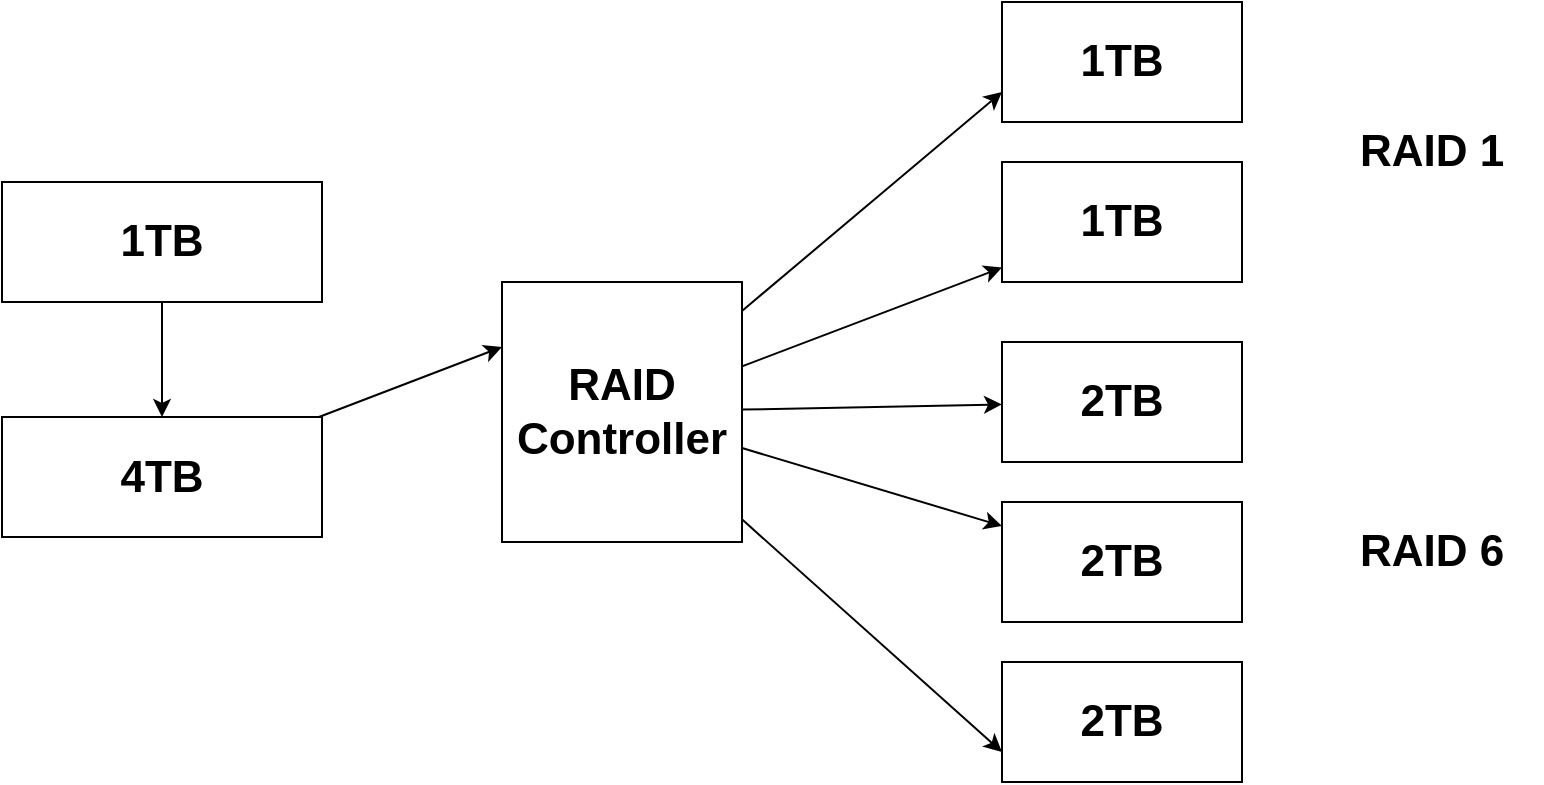 <mxfile>
    <diagram id="_hrb_THMMPW6LBj_JSgf" name="Page-1">
        <mxGraphModel dx="916" dy="1198" grid="1" gridSize="10" guides="1" tooltips="1" connect="1" arrows="1" fold="1" page="1" pageScale="1" pageWidth="1169" pageHeight="827" math="0" shadow="0">
            <root>
                <mxCell id="0"/>
                <mxCell id="1" parent="0"/>
                <mxCell id="8" style="edgeStyle=none;html=1;entryX=0;entryY=0.75;entryDx=0;entryDy=0;fontSize=22;" edge="1" parent="1" source="2" target="3">
                    <mxGeometry relative="1" as="geometry"/>
                </mxCell>
                <mxCell id="9" style="edgeStyle=none;html=1;fontSize=22;" edge="1" parent="1" source="2" target="4">
                    <mxGeometry relative="1" as="geometry"/>
                </mxCell>
                <mxCell id="10" style="edgeStyle=none;html=1;fontSize=22;" edge="1" parent="1" source="2" target="6">
                    <mxGeometry relative="1" as="geometry"/>
                </mxCell>
                <mxCell id="11" style="edgeStyle=none;html=1;fontSize=22;" edge="1" parent="1" source="2" target="7">
                    <mxGeometry relative="1" as="geometry"/>
                </mxCell>
                <mxCell id="12" style="edgeStyle=none;html=1;entryX=0;entryY=0.75;entryDx=0;entryDy=0;fontSize=22;" edge="1" parent="1" source="2" target="5">
                    <mxGeometry relative="1" as="geometry"/>
                </mxCell>
                <mxCell id="2" value="RAID Controller" style="whiteSpace=wrap;html=1;fontSize=22;fontStyle=1" vertex="1" parent="1">
                    <mxGeometry x="410" y="320" width="120" height="130" as="geometry"/>
                </mxCell>
                <mxCell id="3" value="1TB" style="whiteSpace=wrap;html=1;fontSize=22;fontStyle=1" vertex="1" parent="1">
                    <mxGeometry x="660" y="180" width="120" height="60" as="geometry"/>
                </mxCell>
                <mxCell id="4" value="1TB" style="whiteSpace=wrap;html=1;fontSize=22;fontStyle=1" vertex="1" parent="1">
                    <mxGeometry x="660" y="260" width="120" height="60" as="geometry"/>
                </mxCell>
                <mxCell id="5" value="2TB" style="whiteSpace=wrap;html=1;fontSize=22;fontStyle=1" vertex="1" parent="1">
                    <mxGeometry x="660" y="510" width="120" height="60" as="geometry"/>
                </mxCell>
                <mxCell id="6" value="2TB" style="whiteSpace=wrap;html=1;fontSize=22;fontStyle=1" vertex="1" parent="1">
                    <mxGeometry x="660" y="350" width="120" height="60" as="geometry"/>
                </mxCell>
                <mxCell id="7" value="2TB" style="whiteSpace=wrap;html=1;fontSize=22;fontStyle=1" vertex="1" parent="1">
                    <mxGeometry x="660" y="430" width="120" height="60" as="geometry"/>
                </mxCell>
                <mxCell id="15" style="edgeStyle=none;html=1;fontSize=22;" edge="1" parent="1" source="13" target="14">
                    <mxGeometry relative="1" as="geometry"/>
                </mxCell>
                <mxCell id="13" value="1TB" style="whiteSpace=wrap;html=1;fontSize=22;fontStyle=1" vertex="1" parent="1">
                    <mxGeometry x="160" y="270" width="160" height="60" as="geometry"/>
                </mxCell>
                <mxCell id="16" style="edgeStyle=none;html=1;entryX=0;entryY=0.25;entryDx=0;entryDy=0;fontSize=22;" edge="1" parent="1" source="14" target="2">
                    <mxGeometry relative="1" as="geometry"/>
                </mxCell>
                <mxCell id="14" value="4TB" style="whiteSpace=wrap;html=1;fontSize=22;fontStyle=1" vertex="1" parent="1">
                    <mxGeometry x="160" y="387.5" width="160" height="60" as="geometry"/>
                </mxCell>
                <mxCell id="17" value="RAID 6" style="text;strokeColor=none;align=center;fillColor=none;html=1;verticalAlign=middle;whiteSpace=wrap;rounded=0;fontSize=22;fontStyle=1" vertex="1" parent="1">
                    <mxGeometry x="820" y="440" width="110" height="30" as="geometry"/>
                </mxCell>
                <mxCell id="18" value="RAID 1" style="text;strokeColor=none;align=center;fillColor=none;html=1;verticalAlign=middle;whiteSpace=wrap;rounded=0;fontSize=22;fontStyle=1" vertex="1" parent="1">
                    <mxGeometry x="820" y="240" width="110" height="30" as="geometry"/>
                </mxCell>
            </root>
        </mxGraphModel>
    </diagram>
    <diagram id="1ixeXq_q-uXOxYFQjkV6" name="Page-2">
        <mxGraphModel dx="458" dy="599" grid="1" gridSize="10" guides="1" tooltips="1" connect="1" arrows="1" fold="1" page="1" pageScale="1" pageWidth="1169" pageHeight="827" math="0" shadow="0">
            <root>
                <mxCell id="0"/>
                <mxCell id="1" parent="0"/>
                <mxCell id="UT6fROXeuvvS51-NhG1M-6" style="edgeStyle=none;html=1;fontSize=22;" edge="1" parent="1" source="UT6fROXeuvvS51-NhG1M-1" target="UT6fROXeuvvS51-NhG1M-2">
                    <mxGeometry relative="1" as="geometry"/>
                </mxCell>
                <mxCell id="UT6fROXeuvvS51-NhG1M-1" value="" style="whiteSpace=wrap;html=1;fontSize=22;" vertex="1" parent="1">
                    <mxGeometry x="180" y="160" width="220" height="250" as="geometry"/>
                </mxCell>
                <mxCell id="UT6fROXeuvvS51-NhG1M-7" style="edgeStyle=none;html=1;fontSize=22;" edge="1" parent="1" source="UT6fROXeuvvS51-NhG1M-2" target="UT6fROXeuvvS51-NhG1M-3">
                    <mxGeometry relative="1" as="geometry"/>
                </mxCell>
                <mxCell id="UT6fROXeuvvS51-NhG1M-8" style="edgeStyle=none;html=1;fontSize=22;" edge="1" parent="1" source="UT6fROXeuvvS51-NhG1M-2" target="UT6fROXeuvvS51-NhG1M-4">
                    <mxGeometry relative="1" as="geometry"/>
                </mxCell>
                <mxCell id="UT6fROXeuvvS51-NhG1M-9" style="edgeStyle=none;html=1;entryX=0.587;entryY=0.001;entryDx=0;entryDy=0;entryPerimeter=0;fontSize=22;" edge="1" parent="1" source="UT6fROXeuvvS51-NhG1M-2" target="UT6fROXeuvvS51-NhG1M-5">
                    <mxGeometry relative="1" as="geometry"/>
                </mxCell>
                <mxCell id="UT6fROXeuvvS51-NhG1M-2" value="" style="whiteSpace=wrap;html=1;fontSize=22;" vertex="1" parent="1">
                    <mxGeometry x="405" y="500" width="330" height="60" as="geometry"/>
                </mxCell>
                <mxCell id="UT6fROXeuvvS51-NhG1M-3" value="" style="whiteSpace=wrap;html=1;fontSize=22;" vertex="1" parent="1">
                    <mxGeometry x="400" y="610" width="100" height="90" as="geometry"/>
                </mxCell>
                <mxCell id="UT6fROXeuvvS51-NhG1M-4" value="" style="whiteSpace=wrap;html=1;fontSize=22;" vertex="1" parent="1">
                    <mxGeometry x="520" y="610" width="100" height="90" as="geometry"/>
                </mxCell>
                <mxCell id="UT6fROXeuvvS51-NhG1M-5" value="" style="whiteSpace=wrap;html=1;fontSize=22;" vertex="1" parent="1">
                    <mxGeometry x="650" y="610" width="100" height="90" as="geometry"/>
                </mxCell>
                <mxCell id="UT6fROXeuvvS51-NhG1M-10" value="User1" style="text;strokeColor=none;align=center;fillColor=none;html=1;verticalAlign=middle;whiteSpace=wrap;rounded=0;fontSize=22;fontStyle=1" vertex="1" parent="1">
                    <mxGeometry x="105" y="220" width="60" height="30" as="geometry"/>
                </mxCell>
                <mxCell id="UT6fROXeuvvS51-NhG1M-11" value="User2" style="text;strokeColor=none;align=center;fillColor=none;html=1;verticalAlign=middle;whiteSpace=wrap;rounded=0;fontSize=22;fontStyle=1" vertex="1" parent="1">
                    <mxGeometry x="100" y="260" width="60" height="40" as="geometry"/>
                </mxCell>
                <mxCell id="UT6fROXeuvvS51-NhG1M-12" value="User3" style="text;strokeColor=none;align=center;fillColor=none;html=1;verticalAlign=middle;whiteSpace=wrap;rounded=0;fontSize=22;fontStyle=1" vertex="1" parent="1">
                    <mxGeometry x="100" y="310" width="60" height="40" as="geometry"/>
                </mxCell>
                <mxCell id="UT6fROXeuvvS51-NhG1M-14" value="ADC" style="whiteSpace=wrap;html=1;fontSize=33;fontStyle=1" vertex="1" parent="1">
                    <mxGeometry x="880" y="164" width="220" height="250" as="geometry"/>
                </mxCell>
                <mxCell id="UT6fROXeuvvS51-NhG1M-16" style="edgeStyle=orthogonalEdgeStyle;html=1;fontSize=22;exitX=0.51;exitY=1.004;exitDx=0;exitDy=0;exitPerimeter=0;" edge="1" parent="1" source="UT6fROXeuvvS51-NhG1M-15" target="UT6fROXeuvvS51-NhG1M-14">
                    <mxGeometry relative="1" as="geometry">
                        <mxPoint x="430" y="760" as="sourcePoint"/>
                        <Array as="points">
                            <mxPoint x="432" y="760"/>
                            <mxPoint x="835" y="760"/>
                            <mxPoint x="835" y="289"/>
                        </Array>
                    </mxGeometry>
                </mxCell>
                <mxCell id="UT6fROXeuvvS51-NhG1M-15" value="" style="whiteSpace=wrap;html=1;fontSize=22;fillColor=none;strokeWidth=3;" vertex="1" parent="1">
                    <mxGeometry x="60" y="130" width="730" height="610" as="geometry"/>
                </mxCell>
            </root>
        </mxGraphModel>
    </diagram>
</mxfile>